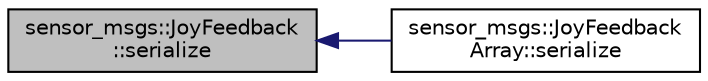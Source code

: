 digraph "sensor_msgs::JoyFeedback::serialize"
{
  edge [fontname="Helvetica",fontsize="10",labelfontname="Helvetica",labelfontsize="10"];
  node [fontname="Helvetica",fontsize="10",shape=record];
  rankdir="LR";
  Node1 [label="sensor_msgs::JoyFeedback\l::serialize",height=0.2,width=0.4,color="black", fillcolor="grey75", style="filled" fontcolor="black"];
  Node1 -> Node2 [dir="back",color="midnightblue",fontsize="10",style="solid",fontname="Helvetica"];
  Node2 [label="sensor_msgs::JoyFeedback\lArray::serialize",height=0.2,width=0.4,color="black", fillcolor="white", style="filled",URL="$classsensor__msgs_1_1_joy_feedback_array.html#a42817da420b565979671ad7e8cd92c71"];
}
